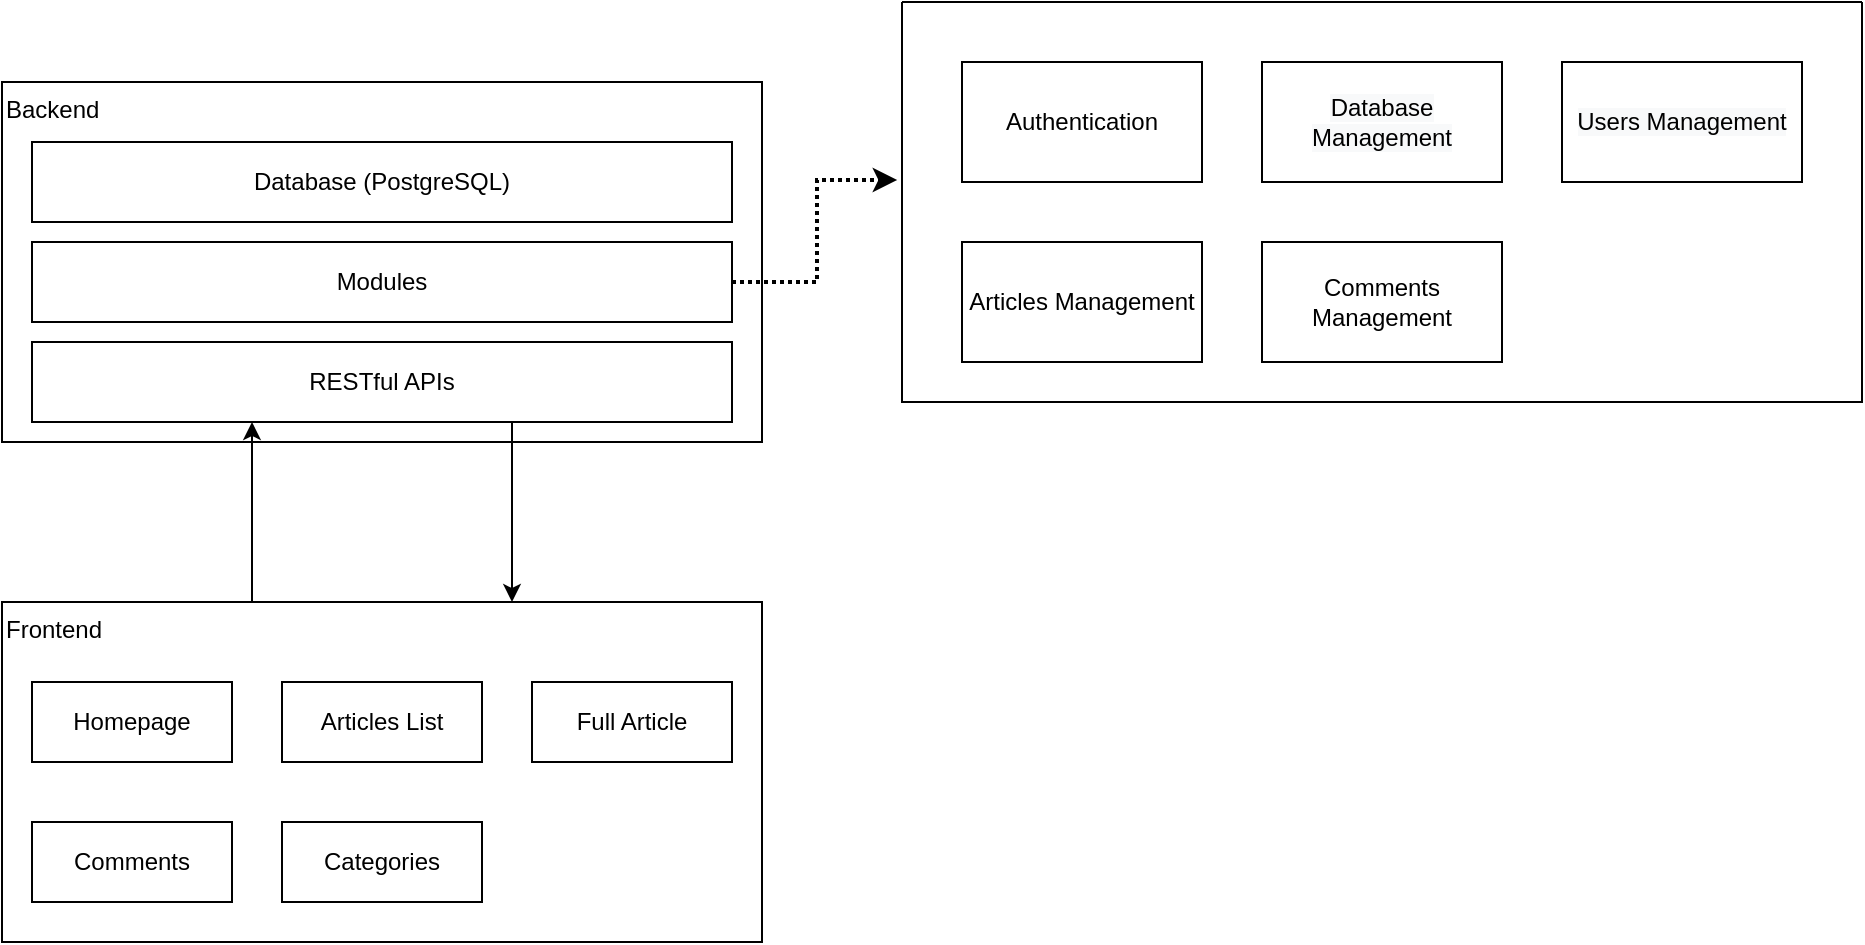 <mxfile>
    <diagram id="YymgAiRVOE5BSTtuZReQ" name="Architecture">
        <mxGraphModel dx="1138" dy="830" grid="1" gridSize="10" guides="1" tooltips="1" connect="1" arrows="1" fold="1" page="1" pageScale="1" pageWidth="850" pageHeight="1100" math="0" shadow="0">
            <root>
                <mxCell id="0"/>
                <mxCell id="1" parent="0"/>
                <mxCell id="3" value="Backend&lt;br&gt;" style="rounded=0;whiteSpace=wrap;html=1;align=left;verticalAlign=top;" vertex="1" parent="1">
                    <mxGeometry x="70" y="90" width="380" height="180" as="geometry"/>
                </mxCell>
                <mxCell id="30" style="edgeStyle=orthogonalEdgeStyle;rounded=0;orthogonalLoop=1;jettySize=auto;html=1;" edge="1" parent="1" source="4" target="27">
                    <mxGeometry relative="1" as="geometry">
                        <Array as="points">
                            <mxPoint x="195" y="300"/>
                            <mxPoint x="195" y="300"/>
                        </Array>
                    </mxGeometry>
                </mxCell>
                <mxCell id="4" value="Frontend&lt;br&gt;" style="rounded=0;whiteSpace=wrap;html=1;align=left;verticalAlign=top;" vertex="1" parent="1">
                    <mxGeometry x="70" y="350" width="380" height="170" as="geometry"/>
                </mxCell>
                <mxCell id="31" style="edgeStyle=orthogonalEdgeStyle;rounded=0;orthogonalLoop=1;jettySize=auto;html=1;" edge="1" parent="1" source="27" target="4">
                    <mxGeometry relative="1" as="geometry">
                        <Array as="points">
                            <mxPoint x="325" y="300"/>
                            <mxPoint x="325" y="300"/>
                        </Array>
                    </mxGeometry>
                </mxCell>
                <mxCell id="27" value="RESTful APIs" style="rounded=0;whiteSpace=wrap;html=1;align=center;verticalAlign=middle;" vertex="1" parent="1">
                    <mxGeometry x="85" y="220" width="350" height="40" as="geometry"/>
                </mxCell>
                <mxCell id="28" value="Database (PostgreSQL)" style="rounded=0;whiteSpace=wrap;html=1;align=center;verticalAlign=middle;" vertex="1" parent="1">
                    <mxGeometry x="85" y="120" width="350" height="40" as="geometry"/>
                </mxCell>
                <mxCell id="40" style="edgeStyle=orthogonalEdgeStyle;rounded=0;orthogonalLoop=1;jettySize=auto;html=1;entryX=-0.005;entryY=0.445;entryDx=0;entryDy=0;entryPerimeter=0;dashed=1;strokeWidth=2;dashPattern=1 1;" edge="1" parent="1" source="29" target="39">
                    <mxGeometry relative="1" as="geometry"/>
                </mxCell>
                <mxCell id="29" value="Modules" style="rounded=0;whiteSpace=wrap;html=1;align=center;verticalAlign=middle;" vertex="1" parent="1">
                    <mxGeometry x="85" y="170" width="350" height="40" as="geometry"/>
                </mxCell>
                <mxCell id="32" value="Homepage" style="rounded=0;whiteSpace=wrap;html=1;align=center;verticalAlign=middle;" vertex="1" parent="1">
                    <mxGeometry x="85" y="390" width="100" height="40" as="geometry"/>
                </mxCell>
                <mxCell id="33" value="Articles&amp;nbsp;List" style="rounded=0;whiteSpace=wrap;html=1;align=center;verticalAlign=middle;" vertex="1" parent="1">
                    <mxGeometry x="210" y="390" width="100" height="40" as="geometry"/>
                </mxCell>
                <mxCell id="34" value="Comments" style="rounded=0;whiteSpace=wrap;html=1;align=center;verticalAlign=middle;" vertex="1" parent="1">
                    <mxGeometry x="85" y="460" width="100" height="40" as="geometry"/>
                </mxCell>
                <mxCell id="35" value="Categories" style="rounded=0;whiteSpace=wrap;html=1;align=center;verticalAlign=middle;" vertex="1" parent="1">
                    <mxGeometry x="210" y="460" width="100" height="40" as="geometry"/>
                </mxCell>
                <mxCell id="36" value="Full Article" style="rounded=0;whiteSpace=wrap;html=1;align=center;verticalAlign=middle;" vertex="1" parent="1">
                    <mxGeometry x="335" y="390" width="100" height="40" as="geometry"/>
                </mxCell>
                <mxCell id="39" value="" style="swimlane;startSize=0;align=center;verticalAlign=middle;" vertex="1" parent="1">
                    <mxGeometry x="520" y="50" width="480" height="200" as="geometry">
                        <mxRectangle x="520" y="50" width="50" height="40" as="alternateBounds"/>
                    </mxGeometry>
                </mxCell>
                <mxCell id="41" value="Authentication" style="rounded=0;whiteSpace=wrap;html=1;align=center;verticalAlign=middle;" vertex="1" parent="39">
                    <mxGeometry x="30" y="30" width="120" height="60" as="geometry"/>
                </mxCell>
                <mxCell id="42" value="&lt;meta charset=&quot;utf-8&quot;&gt;&lt;span style=&quot;color: rgb(0, 0, 0); font-family: helvetica; font-size: 12px; font-style: normal; font-weight: 400; letter-spacing: normal; text-align: center; text-indent: 0px; text-transform: none; word-spacing: 0px; background-color: rgb(248, 249, 250); display: inline; float: none;&quot;&gt;Database Management&lt;/span&gt;" style="rounded=0;whiteSpace=wrap;html=1;align=center;verticalAlign=middle;" vertex="1" parent="39">
                    <mxGeometry x="180" y="30" width="120" height="60" as="geometry"/>
                </mxCell>
                <mxCell id="43" value="Articles Management" style="rounded=0;whiteSpace=wrap;html=1;align=center;verticalAlign=middle;" vertex="1" parent="39">
                    <mxGeometry x="30" y="120" width="120" height="60" as="geometry"/>
                </mxCell>
                <mxCell id="44" value="&lt;span style=&quot;color: rgb(0 , 0 , 0) ; font-family: &amp;#34;helvetica&amp;#34; ; font-size: 12px ; font-style: normal ; font-weight: 400 ; letter-spacing: normal ; text-align: center ; text-indent: 0px ; text-transform: none ; word-spacing: 0px ; background-color: rgb(248 , 249 , 250) ; display: inline ; float: none&quot;&gt;Users Management&lt;/span&gt;" style="rounded=0;whiteSpace=wrap;html=1;align=center;verticalAlign=middle;" vertex="1" parent="39">
                    <mxGeometry x="330" y="30" width="120" height="60" as="geometry"/>
                </mxCell>
                <mxCell id="45" value="Comments Management" style="rounded=0;whiteSpace=wrap;html=1;align=center;verticalAlign=middle;" vertex="1" parent="39">
                    <mxGeometry x="180" y="120" width="120" height="60" as="geometry"/>
                </mxCell>
            </root>
        </mxGraphModel>
    </diagram>
</mxfile>